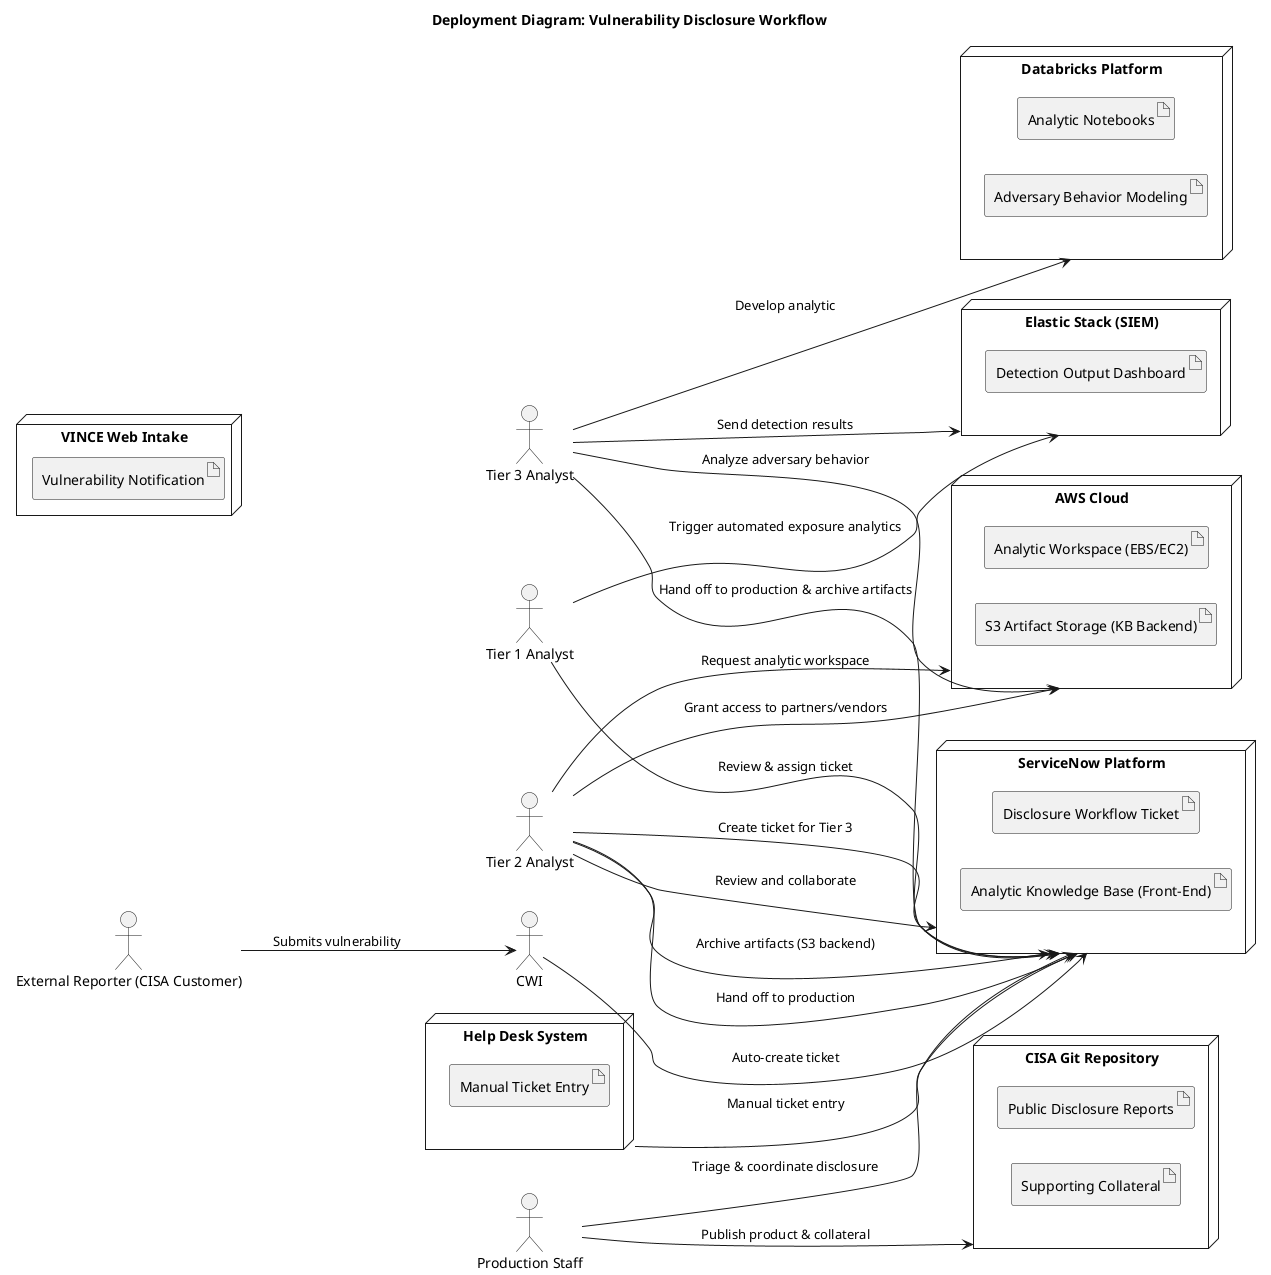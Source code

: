@startuml
	title Deployment Diagram: Vulnerability Disclosure Workflow
	left to right direction 
	
	' Define nodes (systems/environments)
	node "VINCE Web Intake" as VWI {
	  artifact "Vulnerability Notification"
	}
	
	node "Help Desk System" as HDS {
	  artifact "Manual Ticket Entry"
	}
	
	node "ServiceNow Platform" as SNP {
	  artifact "Disclosure Workflow Ticket"
	  artifact "Analytic Knowledge Base (Front-End)"
	}
	
	node "AWS Cloud" as AC {
	  artifact "Analytic Workspace (EBS/EC2)"
	  artifact "S3 Artifact Storage (KB Backend)"
	}
	
	node "Databricks Platform" as DP {
	  artifact "Analytic Notebooks"
	  artifact "Adversary Behavior Modeling"
	}
	
	node "Elastic Stack (SIEM)" as SIEM {
	  artifact "Detection Output Dashboard"
	}
	
	node "CISA Git Repository" as CGR {
	  artifact "Public Disclosure Reports"
	  artifact "Supporting Collateral"
	}
	
	' Define actors and their connections
	actor "External Reporter (CISA Customer)" as Reporter
	actor "Tier 1 Analyst" as T1
	actor "Tier 2 Analyst" as T2
	actor "Tier 3 Analyst" as T3
	actor "Production Staff" as Prod
	
	' Interactions

	Reporter --> CWI : Submits vulnerability
	CWI --> SNP : Auto-create ticket
	HDS --> SNP : Manual ticket entry
	
	' Reporter --> "VINCE Web Intake" : Submits vulnerability
	' "VINCE Web Intake" --> "ServiceNow Platform" : Auto-create ticket
	' "Help Desk System" --> "ServiceNow Platform" : Manual ticket entry
	
	T1 --> SNP : Review & assign ticket
	T1 --> SIEM : Trigger automated exposure analytics

	' T1 --> "ServiceNow Platform" : Review & assign ticket
	' T1 --> "Elastic Stack (SIEM)" : Trigger automated exposure analytics
	
	T2 --> SNP : Review and collaborate
	T2 --> AC : Request analytic workspace
	T2 --> AC : Grant access to partners/vendors
	T2 --> SNP : Archive artifacts (S3 backend)
	T2 --> SNP : Hand off to production
	T2 --> SNP : Create ticket for Tier 3

	' T2 --> "ServiceNow Platform" : Review and collaborate
	' T2 --> "AWS Cloud" : Request analytic workspace
	' T2 --> "AWS Cloud" : Grant access to partners/vendors
	' T2 --> "ServiceNow Platform" : Archive artifacts (S3 backend)
	' T2 --> "ServiceNow Platform" : Hand off to production
	' T2 --> "ServiceNow Platform" : Create ticket for Tier 3
	
	T3 --> DP : Develop analytic
	T3 --> AC : Analyze adversary behavior
	T3 --> SIEM : Send detection results
	T3 --> SNP : Hand off to production & archive artifacts

	' T3 --> "Databricks Platform" : Develop analytic
	' T3 --> "AWS Cloud" : Analyze adversary behavior
	' T3 --> "Elastic Stack (SIEM)" : Send detection results
	' T3 --> "ServiceNow Platform" : Hand off to production & archive artifacts
	
	Prod --> SNP : Triage & coordinate disclosure
	Prod --> CGR : Publish product & collateral

	' Prod --> "ServiceNow Platform" : Triage & coordinate disclosure
	' Prod --> "CISA Git Repository" : Publish product & collateral

@enduml
